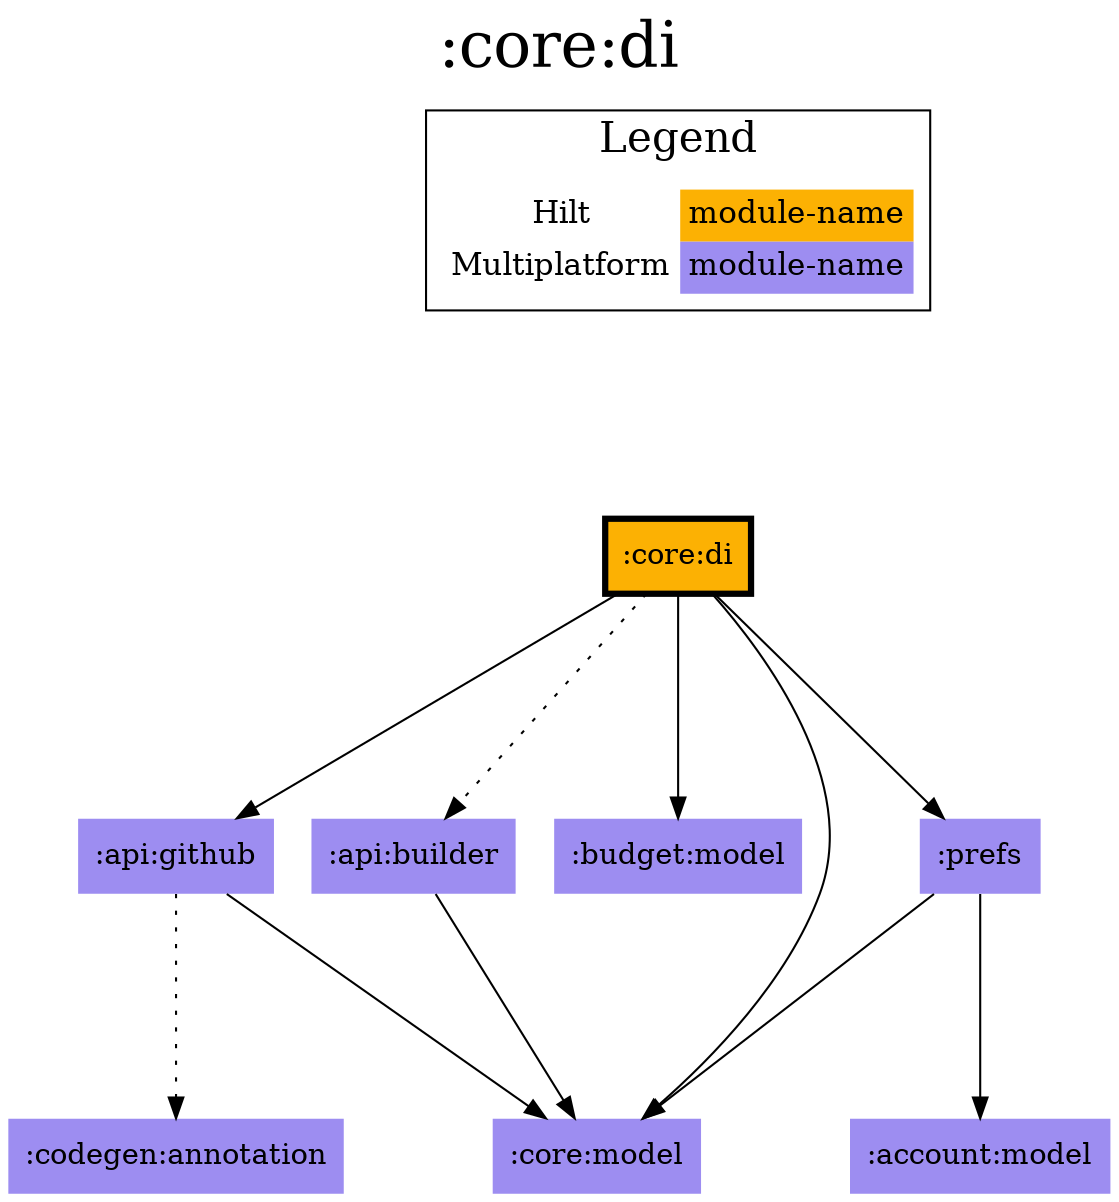 digraph {
edge ["dir"="forward"]
graph ["dpi"="100","label"=":core:di","labelloc"="t","fontsize"="30","ranksep"="1.5","rankdir"="TB"]
node ["style"="filled"]
":account:model" ["fillcolor"="#9D8DF1","shape"="none"]
":api:builder" ["fillcolor"="#9D8DF1","shape"="none"]
":api:github" ["fillcolor"="#9D8DF1","shape"="none"]
":budget:model" ["fillcolor"="#9D8DF1","shape"="none"]
":codegen:annotation" ["fillcolor"="#9D8DF1","shape"="none"]
":core:di" ["fillcolor"="#FCB103","color"="black","penwidth"="3","shape"="box"]
":core:model" ["fillcolor"="#9D8DF1","shape"="none"]
":prefs" ["fillcolor"="#9D8DF1","shape"="none"]
{
edge ["dir"="none"]
graph ["rank"="same"]
":core:di"
}
":api:builder" -> ":core:model"
":api:github" -> ":codegen:annotation" ["style"="dotted"]
":api:github" -> ":core:model"
":core:di" -> ":api:builder" ["style"="dotted"]
":core:di" -> ":api:github"
":core:di" -> ":budget:model"
":core:di" -> ":core:model"
":core:di" -> ":prefs"
":prefs" -> ":account:model"
":prefs" -> ":core:model"
subgraph "cluster_legend" {
edge ["dir"="none"]
graph ["label"="Legend","fontsize"="20"]
"Legend" ["style"="filled","fillcolor"="#FFFFFF","shape"="none","margin"="0","fontsize"="15","label"=<
<TABLE BORDER="0" CELLBORDER="0" CELLSPACING="0" CELLPADDING="4">
<TR><TD>Hilt</TD><TD BGCOLOR="#FCB103">module-name</TD></TR>
<TR><TD>Multiplatform</TD><TD BGCOLOR="#9D8DF1">module-name</TD></TR>
</TABLE>
>]
} -> ":core:di" ["style"="invis"]
}
